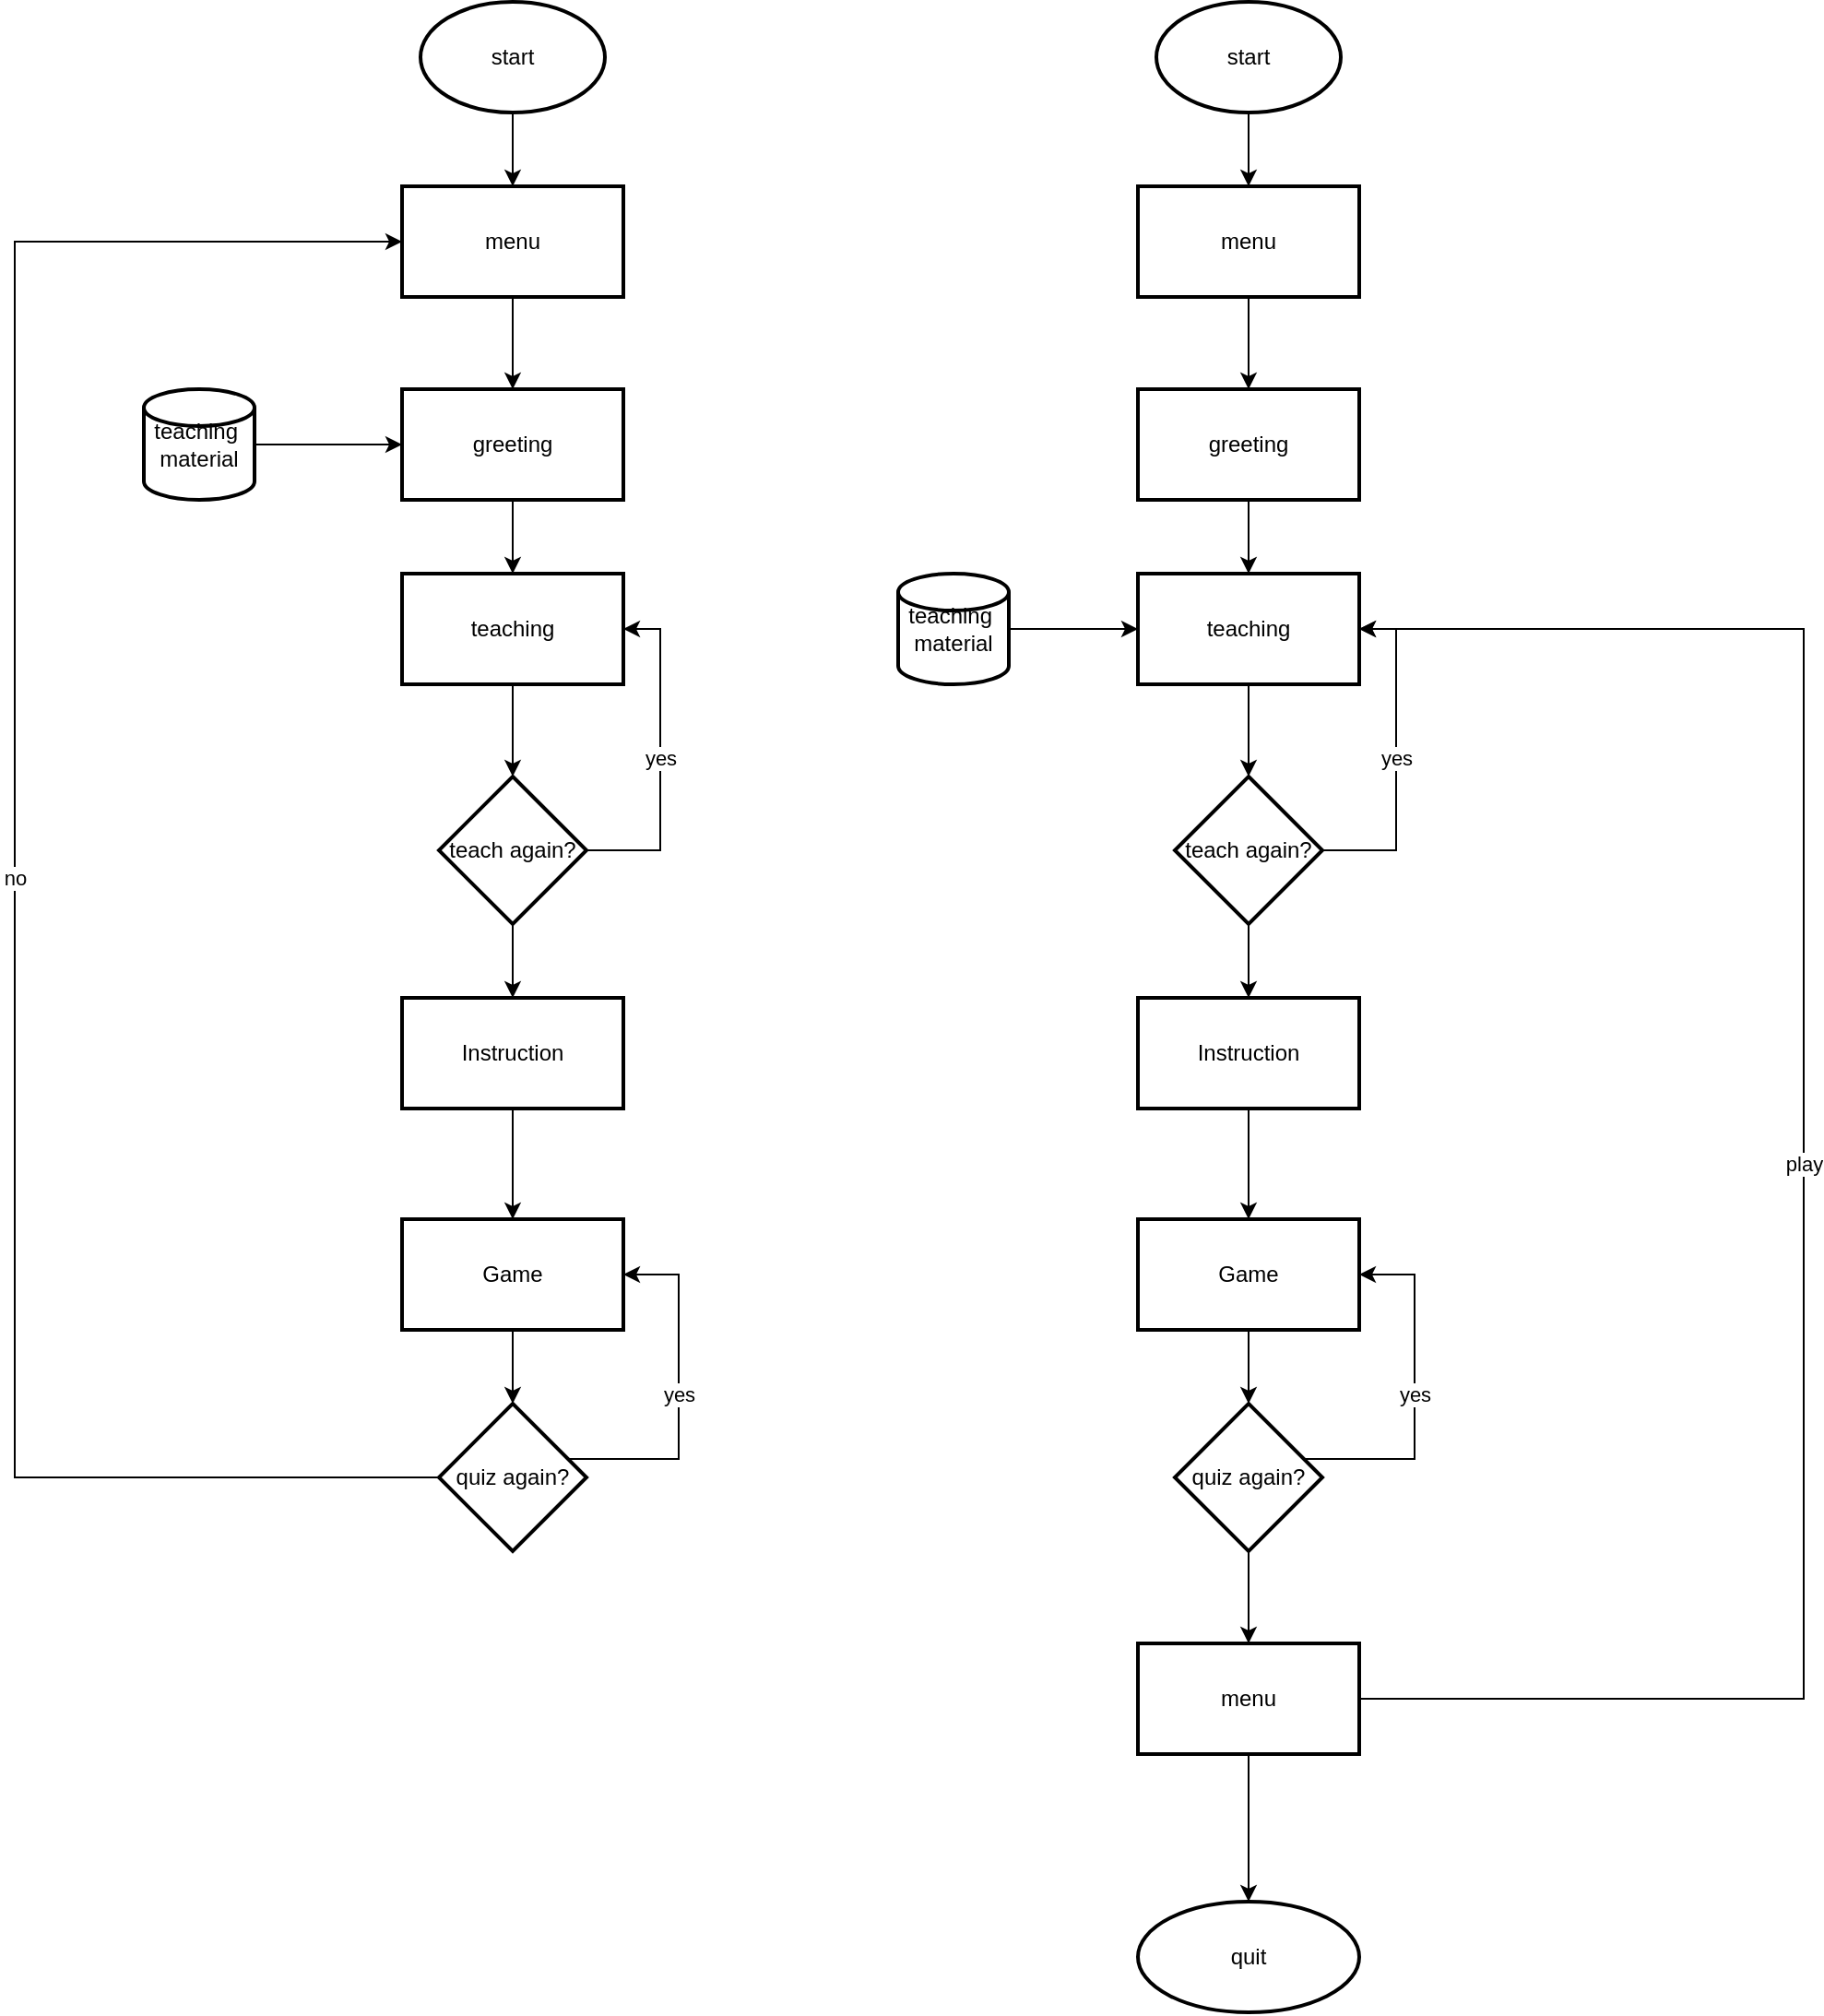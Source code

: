 <mxfile version="20.5.1" type="github">
  <diagram id="F0qt9p9_gp0n5vBjDSJf" name="Page-1">
    <mxGraphModel dx="1209" dy="674" grid="1" gridSize="10" guides="1" tooltips="1" connect="1" arrows="1" fold="1" page="1" pageScale="1" pageWidth="850" pageHeight="1100" math="0" shadow="0">
      <root>
        <mxCell id="0" />
        <mxCell id="1" parent="0" />
        <mxCell id="utsMV0J7rwJj6iE74iJi-5" value="" style="edgeStyle=orthogonalEdgeStyle;rounded=0;orthogonalLoop=1;jettySize=auto;html=1;" edge="1" parent="1" source="utsMV0J7rwJj6iE74iJi-1" target="utsMV0J7rwJj6iE74iJi-4">
          <mxGeometry relative="1" as="geometry" />
        </mxCell>
        <mxCell id="utsMV0J7rwJj6iE74iJi-1" value="start" style="strokeWidth=2;html=1;shape=mxgraph.flowchart.start_1;whiteSpace=wrap;" vertex="1" parent="1">
          <mxGeometry x="350" y="40" width="100" height="60" as="geometry" />
        </mxCell>
        <mxCell id="utsMV0J7rwJj6iE74iJi-8" value="" style="edgeStyle=orthogonalEdgeStyle;rounded=0;orthogonalLoop=1;jettySize=auto;html=1;" edge="1" parent="1" source="utsMV0J7rwJj6iE74iJi-4" target="utsMV0J7rwJj6iE74iJi-7">
          <mxGeometry relative="1" as="geometry" />
        </mxCell>
        <mxCell id="utsMV0J7rwJj6iE74iJi-4" value="menu" style="whiteSpace=wrap;html=1;strokeWidth=2;" vertex="1" parent="1">
          <mxGeometry x="340" y="140" width="120" height="60" as="geometry" />
        </mxCell>
        <mxCell id="utsMV0J7rwJj6iE74iJi-12" value="" style="edgeStyle=orthogonalEdgeStyle;rounded=0;orthogonalLoop=1;jettySize=auto;html=1;" edge="1" parent="1" source="utsMV0J7rwJj6iE74iJi-7" target="utsMV0J7rwJj6iE74iJi-11">
          <mxGeometry relative="1" as="geometry" />
        </mxCell>
        <mxCell id="utsMV0J7rwJj6iE74iJi-7" value="greeting" style="whiteSpace=wrap;html=1;strokeWidth=2;" vertex="1" parent="1">
          <mxGeometry x="340" y="250" width="120" height="60" as="geometry" />
        </mxCell>
        <mxCell id="utsMV0J7rwJj6iE74iJi-18" value="" style="edgeStyle=orthogonalEdgeStyle;rounded=0;orthogonalLoop=1;jettySize=auto;html=1;" edge="1" parent="1" source="utsMV0J7rwJj6iE74iJi-11" target="utsMV0J7rwJj6iE74iJi-17">
          <mxGeometry relative="1" as="geometry" />
        </mxCell>
        <mxCell id="utsMV0J7rwJj6iE74iJi-11" value="teaching" style="whiteSpace=wrap;html=1;strokeWidth=2;" vertex="1" parent="1">
          <mxGeometry x="340" y="350" width="120" height="60" as="geometry" />
        </mxCell>
        <mxCell id="utsMV0J7rwJj6iE74iJi-60" style="edgeStyle=orthogonalEdgeStyle;rounded=0;orthogonalLoop=1;jettySize=auto;html=1;" edge="1" parent="1" source="utsMV0J7rwJj6iE74iJi-13" target="utsMV0J7rwJj6iE74iJi-7">
          <mxGeometry relative="1" as="geometry" />
        </mxCell>
        <mxCell id="utsMV0J7rwJj6iE74iJi-13" value="teaching&amp;nbsp;&lt;br&gt;material" style="strokeWidth=2;html=1;shape=mxgraph.flowchart.database;whiteSpace=wrap;" vertex="1" parent="1">
          <mxGeometry x="200" y="250" width="60" height="60" as="geometry" />
        </mxCell>
        <mxCell id="utsMV0J7rwJj6iE74iJi-19" value="yes" style="edgeStyle=orthogonalEdgeStyle;rounded=0;orthogonalLoop=1;jettySize=auto;html=1;entryX=1;entryY=0.5;entryDx=0;entryDy=0;" edge="1" parent="1" source="utsMV0J7rwJj6iE74iJi-17" target="utsMV0J7rwJj6iE74iJi-11">
          <mxGeometry relative="1" as="geometry">
            <Array as="points">
              <mxPoint x="480" y="500" />
              <mxPoint x="480" y="380" />
            </Array>
          </mxGeometry>
        </mxCell>
        <mxCell id="utsMV0J7rwJj6iE74iJi-23" value="" style="edgeStyle=orthogonalEdgeStyle;rounded=0;orthogonalLoop=1;jettySize=auto;html=1;" edge="1" parent="1" source="utsMV0J7rwJj6iE74iJi-17" target="utsMV0J7rwJj6iE74iJi-22">
          <mxGeometry relative="1" as="geometry" />
        </mxCell>
        <mxCell id="utsMV0J7rwJj6iE74iJi-17" value="teach again?" style="rhombus;whiteSpace=wrap;html=1;strokeWidth=2;" vertex="1" parent="1">
          <mxGeometry x="360" y="460" width="80" height="80" as="geometry" />
        </mxCell>
        <mxCell id="utsMV0J7rwJj6iE74iJi-25" style="edgeStyle=orthogonalEdgeStyle;rounded=0;orthogonalLoop=1;jettySize=auto;html=1;" edge="1" parent="1" source="utsMV0J7rwJj6iE74iJi-22" target="utsMV0J7rwJj6iE74iJi-24">
          <mxGeometry relative="1" as="geometry" />
        </mxCell>
        <mxCell id="utsMV0J7rwJj6iE74iJi-22" value="Instruction" style="whiteSpace=wrap;html=1;strokeWidth=2;" vertex="1" parent="1">
          <mxGeometry x="340" y="580" width="120" height="60" as="geometry" />
        </mxCell>
        <mxCell id="utsMV0J7rwJj6iE74iJi-31" style="edgeStyle=orthogonalEdgeStyle;rounded=0;orthogonalLoop=1;jettySize=auto;html=1;entryX=0.5;entryY=0;entryDx=0;entryDy=0;" edge="1" parent="1" source="utsMV0J7rwJj6iE74iJi-24" target="utsMV0J7rwJj6iE74iJi-28">
          <mxGeometry relative="1" as="geometry" />
        </mxCell>
        <mxCell id="utsMV0J7rwJj6iE74iJi-24" value="Game" style="whiteSpace=wrap;html=1;strokeWidth=2;" vertex="1" parent="1">
          <mxGeometry x="340" y="700" width="120" height="60" as="geometry" />
        </mxCell>
        <mxCell id="utsMV0J7rwJj6iE74iJi-30" value="yes" style="edgeStyle=orthogonalEdgeStyle;rounded=0;orthogonalLoop=1;jettySize=auto;html=1;entryX=1;entryY=0.5;entryDx=0;entryDy=0;" edge="1" parent="1" source="utsMV0J7rwJj6iE74iJi-28" target="utsMV0J7rwJj6iE74iJi-24">
          <mxGeometry relative="1" as="geometry">
            <Array as="points">
              <mxPoint x="490" y="830" />
              <mxPoint x="490" y="730" />
            </Array>
          </mxGeometry>
        </mxCell>
        <mxCell id="utsMV0J7rwJj6iE74iJi-38" value="no" style="edgeStyle=orthogonalEdgeStyle;rounded=0;orthogonalLoop=1;jettySize=auto;html=1;entryX=0;entryY=0.5;entryDx=0;entryDy=0;" edge="1" parent="1" source="utsMV0J7rwJj6iE74iJi-28" target="utsMV0J7rwJj6iE74iJi-4">
          <mxGeometry relative="1" as="geometry">
            <Array as="points">
              <mxPoint x="130" y="840" />
              <mxPoint x="130" y="170" />
            </Array>
          </mxGeometry>
        </mxCell>
        <mxCell id="utsMV0J7rwJj6iE74iJi-28" value="quiz again?" style="rhombus;whiteSpace=wrap;html=1;strokeWidth=2;" vertex="1" parent="1">
          <mxGeometry x="360" y="800" width="80" height="80" as="geometry" />
        </mxCell>
        <mxCell id="utsMV0J7rwJj6iE74iJi-39" value="" style="edgeStyle=orthogonalEdgeStyle;rounded=0;orthogonalLoop=1;jettySize=auto;html=1;" edge="1" parent="1" source="utsMV0J7rwJj6iE74iJi-40" target="utsMV0J7rwJj6iE74iJi-42">
          <mxGeometry relative="1" as="geometry" />
        </mxCell>
        <mxCell id="utsMV0J7rwJj6iE74iJi-40" value="start" style="strokeWidth=2;html=1;shape=mxgraph.flowchart.start_1;whiteSpace=wrap;" vertex="1" parent="1">
          <mxGeometry x="749" y="40" width="100" height="60" as="geometry" />
        </mxCell>
        <mxCell id="utsMV0J7rwJj6iE74iJi-41" value="" style="edgeStyle=orthogonalEdgeStyle;rounded=0;orthogonalLoop=1;jettySize=auto;html=1;" edge="1" parent="1" source="utsMV0J7rwJj6iE74iJi-42" target="utsMV0J7rwJj6iE74iJi-44">
          <mxGeometry relative="1" as="geometry" />
        </mxCell>
        <mxCell id="utsMV0J7rwJj6iE74iJi-42" value="menu" style="whiteSpace=wrap;html=1;strokeWidth=2;" vertex="1" parent="1">
          <mxGeometry x="739" y="140" width="120" height="60" as="geometry" />
        </mxCell>
        <mxCell id="utsMV0J7rwJj6iE74iJi-43" value="" style="edgeStyle=orthogonalEdgeStyle;rounded=0;orthogonalLoop=1;jettySize=auto;html=1;" edge="1" parent="1" source="utsMV0J7rwJj6iE74iJi-44" target="utsMV0J7rwJj6iE74iJi-46">
          <mxGeometry relative="1" as="geometry" />
        </mxCell>
        <mxCell id="utsMV0J7rwJj6iE74iJi-44" value="greeting" style="whiteSpace=wrap;html=1;strokeWidth=2;" vertex="1" parent="1">
          <mxGeometry x="739" y="250" width="120" height="60" as="geometry" />
        </mxCell>
        <mxCell id="utsMV0J7rwJj6iE74iJi-45" value="" style="edgeStyle=orthogonalEdgeStyle;rounded=0;orthogonalLoop=1;jettySize=auto;html=1;" edge="1" parent="1" source="utsMV0J7rwJj6iE74iJi-46" target="utsMV0J7rwJj6iE74iJi-51">
          <mxGeometry relative="1" as="geometry" />
        </mxCell>
        <mxCell id="utsMV0J7rwJj6iE74iJi-46" value="teaching" style="whiteSpace=wrap;html=1;strokeWidth=2;" vertex="1" parent="1">
          <mxGeometry x="739" y="350" width="120" height="60" as="geometry" />
        </mxCell>
        <mxCell id="utsMV0J7rwJj6iE74iJi-47" style="edgeStyle=orthogonalEdgeStyle;rounded=0;orthogonalLoop=1;jettySize=auto;html=1;" edge="1" parent="1" source="utsMV0J7rwJj6iE74iJi-48" target="utsMV0J7rwJj6iE74iJi-46">
          <mxGeometry relative="1" as="geometry" />
        </mxCell>
        <mxCell id="utsMV0J7rwJj6iE74iJi-48" value="teaching&amp;nbsp;&lt;br&gt;material" style="strokeWidth=2;html=1;shape=mxgraph.flowchart.database;whiteSpace=wrap;" vertex="1" parent="1">
          <mxGeometry x="609" y="350" width="60" height="60" as="geometry" />
        </mxCell>
        <mxCell id="utsMV0J7rwJj6iE74iJi-49" value="yes" style="edgeStyle=orthogonalEdgeStyle;rounded=0;orthogonalLoop=1;jettySize=auto;html=1;entryX=1;entryY=0.5;entryDx=0;entryDy=0;" edge="1" parent="1" source="utsMV0J7rwJj6iE74iJi-51" target="utsMV0J7rwJj6iE74iJi-46">
          <mxGeometry relative="1" as="geometry">
            <Array as="points">
              <mxPoint x="879" y="500" />
              <mxPoint x="879" y="380" />
            </Array>
          </mxGeometry>
        </mxCell>
        <mxCell id="utsMV0J7rwJj6iE74iJi-50" value="" style="edgeStyle=orthogonalEdgeStyle;rounded=0;orthogonalLoop=1;jettySize=auto;html=1;" edge="1" parent="1" source="utsMV0J7rwJj6iE74iJi-51" target="utsMV0J7rwJj6iE74iJi-53">
          <mxGeometry relative="1" as="geometry" />
        </mxCell>
        <mxCell id="utsMV0J7rwJj6iE74iJi-51" value="teach again?" style="rhombus;whiteSpace=wrap;html=1;strokeWidth=2;" vertex="1" parent="1">
          <mxGeometry x="759" y="460" width="80" height="80" as="geometry" />
        </mxCell>
        <mxCell id="utsMV0J7rwJj6iE74iJi-52" style="edgeStyle=orthogonalEdgeStyle;rounded=0;orthogonalLoop=1;jettySize=auto;html=1;" edge="1" parent="1" source="utsMV0J7rwJj6iE74iJi-53" target="utsMV0J7rwJj6iE74iJi-55">
          <mxGeometry relative="1" as="geometry" />
        </mxCell>
        <mxCell id="utsMV0J7rwJj6iE74iJi-53" value="Instruction" style="whiteSpace=wrap;html=1;strokeWidth=2;" vertex="1" parent="1">
          <mxGeometry x="739" y="580" width="120" height="60" as="geometry" />
        </mxCell>
        <mxCell id="utsMV0J7rwJj6iE74iJi-54" style="edgeStyle=orthogonalEdgeStyle;rounded=0;orthogonalLoop=1;jettySize=auto;html=1;entryX=0.5;entryY=0;entryDx=0;entryDy=0;" edge="1" parent="1" source="utsMV0J7rwJj6iE74iJi-55" target="utsMV0J7rwJj6iE74iJi-58">
          <mxGeometry relative="1" as="geometry" />
        </mxCell>
        <mxCell id="utsMV0J7rwJj6iE74iJi-55" value="Game" style="whiteSpace=wrap;html=1;strokeWidth=2;" vertex="1" parent="1">
          <mxGeometry x="739" y="700" width="120" height="60" as="geometry" />
        </mxCell>
        <mxCell id="utsMV0J7rwJj6iE74iJi-56" value="yes" style="edgeStyle=orthogonalEdgeStyle;rounded=0;orthogonalLoop=1;jettySize=auto;html=1;entryX=1;entryY=0.5;entryDx=0;entryDy=0;" edge="1" parent="1" source="utsMV0J7rwJj6iE74iJi-58" target="utsMV0J7rwJj6iE74iJi-55">
          <mxGeometry relative="1" as="geometry">
            <Array as="points">
              <mxPoint x="889" y="830" />
              <mxPoint x="889" y="730" />
            </Array>
          </mxGeometry>
        </mxCell>
        <mxCell id="utsMV0J7rwJj6iE74iJi-63" value="" style="edgeStyle=orthogonalEdgeStyle;rounded=0;orthogonalLoop=1;jettySize=auto;html=1;" edge="1" parent="1" source="utsMV0J7rwJj6iE74iJi-58" target="utsMV0J7rwJj6iE74iJi-62">
          <mxGeometry relative="1" as="geometry" />
        </mxCell>
        <mxCell id="utsMV0J7rwJj6iE74iJi-58" value="quiz again?" style="rhombus;whiteSpace=wrap;html=1;strokeWidth=2;" vertex="1" parent="1">
          <mxGeometry x="759" y="800" width="80" height="80" as="geometry" />
        </mxCell>
        <mxCell id="utsMV0J7rwJj6iE74iJi-64" value="play" style="edgeStyle=orthogonalEdgeStyle;rounded=0;orthogonalLoop=1;jettySize=auto;html=1;entryX=1;entryY=0.5;entryDx=0;entryDy=0;" edge="1" parent="1" source="utsMV0J7rwJj6iE74iJi-62" target="utsMV0J7rwJj6iE74iJi-46">
          <mxGeometry relative="1" as="geometry">
            <Array as="points">
              <mxPoint x="1100" y="960" />
              <mxPoint x="1100" y="380" />
            </Array>
          </mxGeometry>
        </mxCell>
        <mxCell id="utsMV0J7rwJj6iE74iJi-70" value="" style="edgeStyle=orthogonalEdgeStyle;rounded=0;orthogonalLoop=1;jettySize=auto;html=1;" edge="1" parent="1" source="utsMV0J7rwJj6iE74iJi-62" target="utsMV0J7rwJj6iE74iJi-69">
          <mxGeometry relative="1" as="geometry" />
        </mxCell>
        <mxCell id="utsMV0J7rwJj6iE74iJi-62" value="menu" style="whiteSpace=wrap;html=1;strokeWidth=2;" vertex="1" parent="1">
          <mxGeometry x="739" y="930" width="120" height="60" as="geometry" />
        </mxCell>
        <mxCell id="utsMV0J7rwJj6iE74iJi-69" value="quit" style="ellipse;whiteSpace=wrap;html=1;strokeWidth=2;" vertex="1" parent="1">
          <mxGeometry x="739" y="1070" width="120" height="60" as="geometry" />
        </mxCell>
      </root>
    </mxGraphModel>
  </diagram>
</mxfile>
